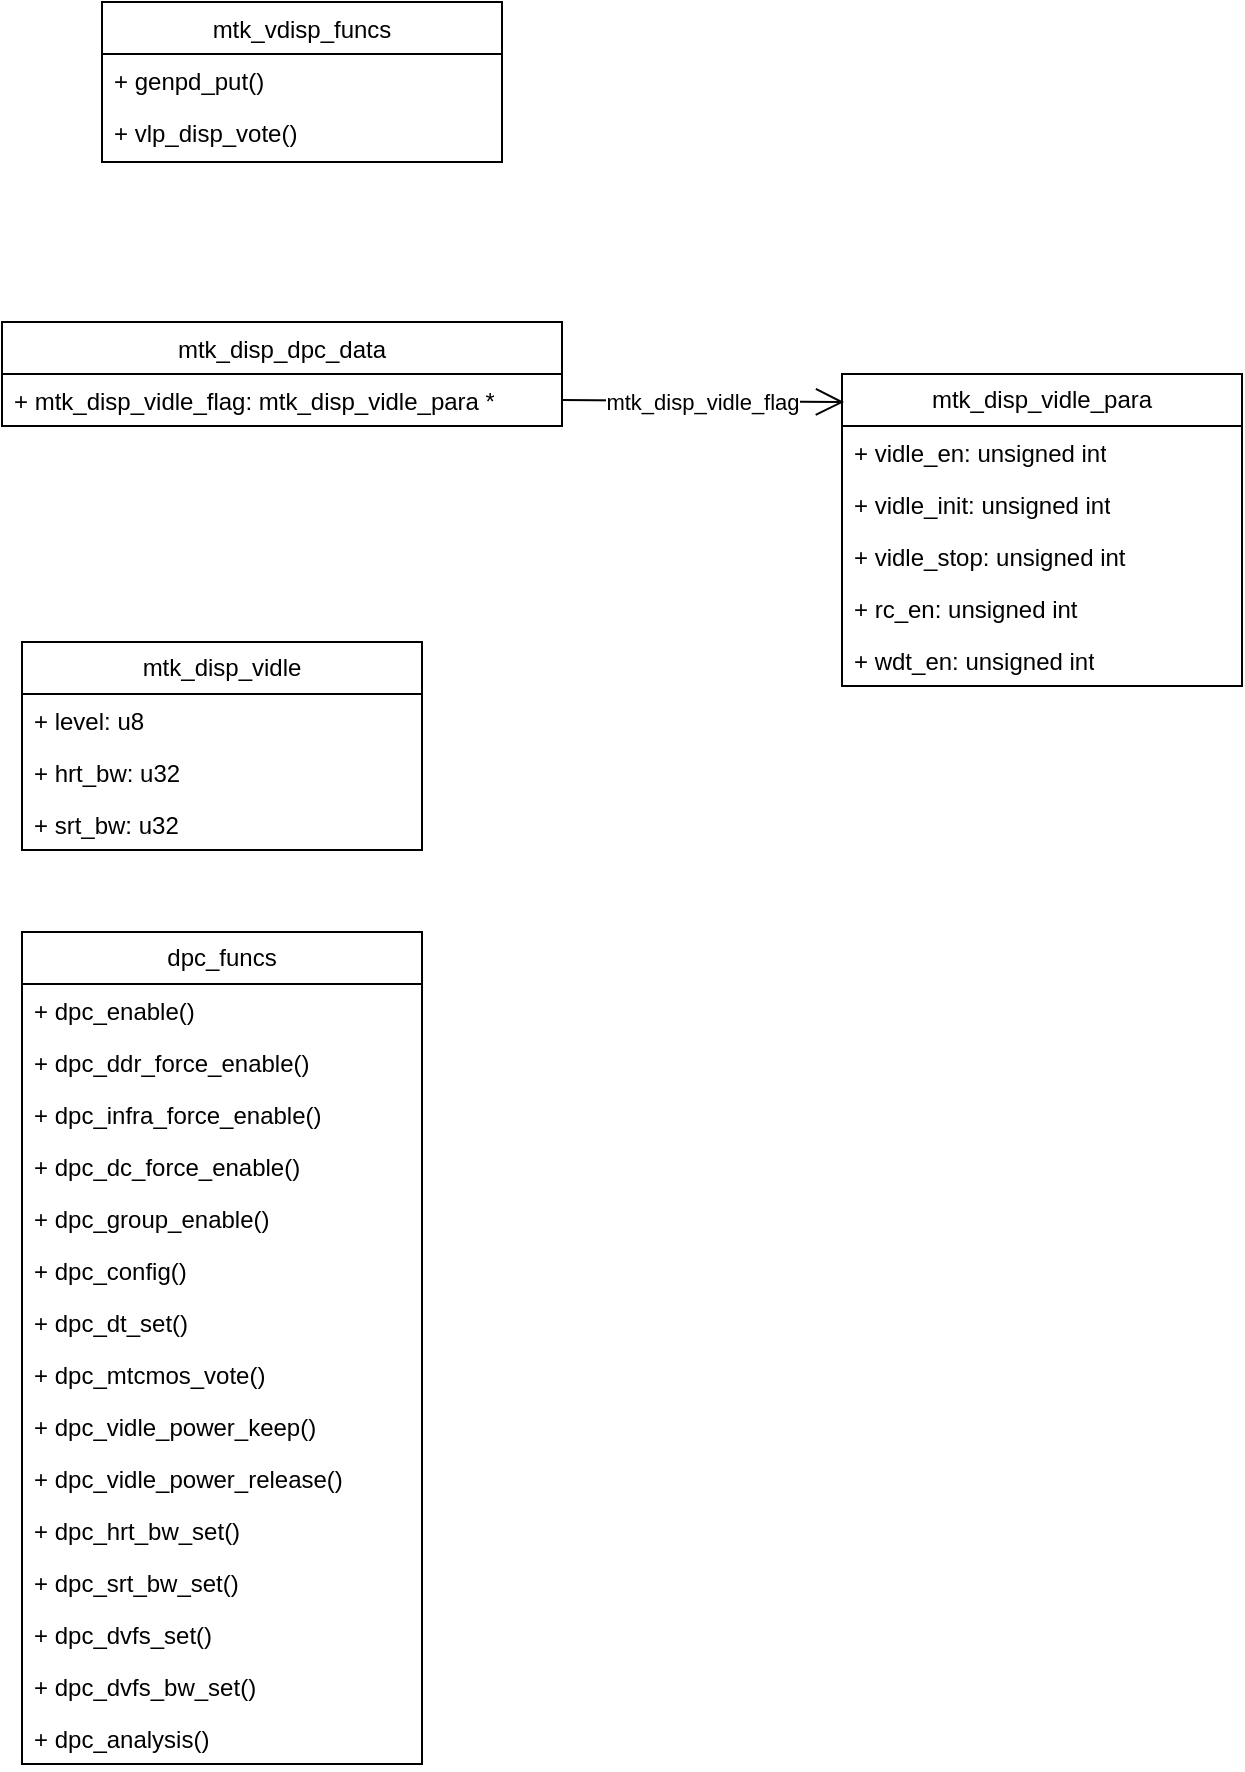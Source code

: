 <mxfile version="21.6.8" type="github">
  <diagram id="C5RBs43oDa-KdzZeNtuy" name="Page-1">
    <mxGraphModel dx="1434" dy="803" grid="1" gridSize="10" guides="1" tooltips="1" connect="1" arrows="1" fold="1" page="1" pageScale="1" pageWidth="827" pageHeight="1169" math="0" shadow="0">
      <root>
        <mxCell id="WIyWlLk6GJQsqaUBKTNV-0" />
        <mxCell id="WIyWlLk6GJQsqaUBKTNV-1" parent="WIyWlLk6GJQsqaUBKTNV-0" />
        <mxCell id="zkfFHV4jXpPFQw0GAbJ--0" value="mtk_vdisp_funcs" style="swimlane;fontStyle=0;align=center;verticalAlign=top;childLayout=stackLayout;horizontal=1;startSize=26;horizontalStack=0;resizeParent=1;resizeLast=0;collapsible=1;marginBottom=0;rounded=0;shadow=0;strokeWidth=1;" parent="WIyWlLk6GJQsqaUBKTNV-1" vertex="1">
          <mxGeometry x="200" y="120" width="200" height="80" as="geometry">
            <mxRectangle x="230" y="140" width="160" height="26" as="alternateBounds" />
          </mxGeometry>
        </mxCell>
        <mxCell id="zkfFHV4jXpPFQw0GAbJ--1" value="+ genpd_put()" style="text;align=left;verticalAlign=top;spacingLeft=4;spacingRight=4;overflow=hidden;rotatable=0;points=[[0,0.5],[1,0.5]];portConstraint=eastwest;" parent="zkfFHV4jXpPFQw0GAbJ--0" vertex="1">
          <mxGeometry y="26" width="200" height="26" as="geometry" />
        </mxCell>
        <mxCell id="zkfFHV4jXpPFQw0GAbJ--2" value="+ vlp_disp_vote()" style="text;align=left;verticalAlign=top;spacingLeft=4;spacingRight=4;overflow=hidden;rotatable=0;points=[[0,0.5],[1,0.5]];portConstraint=eastwest;rounded=0;shadow=0;html=0;" parent="zkfFHV4jXpPFQw0GAbJ--0" vertex="1">
          <mxGeometry y="52" width="200" height="26" as="geometry" />
        </mxCell>
        <mxCell id="QdMTKsyvMWbCj7Msdh31-0" value="&lt;span style=&quot;font-weight: normal;&quot;&gt;mtk_disp_dpc_data&lt;/span&gt;" style="swimlane;fontStyle=1;align=center;verticalAlign=top;childLayout=stackLayout;horizontal=1;startSize=26;horizontalStack=0;resizeParent=1;resizeParentMax=0;resizeLast=0;collapsible=1;marginBottom=0;whiteSpace=wrap;html=1;" vertex="1" parent="WIyWlLk6GJQsqaUBKTNV-1">
          <mxGeometry x="150" y="280" width="280" height="52" as="geometry" />
        </mxCell>
        <mxCell id="QdMTKsyvMWbCj7Msdh31-1" value="+ mtk_disp_vidle_flag: mtk_disp_vidle_para *" style="text;strokeColor=none;fillColor=none;align=left;verticalAlign=top;spacingLeft=4;spacingRight=4;overflow=hidden;rotatable=0;points=[[0,0.5],[1,0.5]];portConstraint=eastwest;whiteSpace=wrap;html=1;" vertex="1" parent="QdMTKsyvMWbCj7Msdh31-0">
          <mxGeometry y="26" width="280" height="26" as="geometry" />
        </mxCell>
        <mxCell id="QdMTKsyvMWbCj7Msdh31-4" value="mtk_disp_vidle_para" style="swimlane;fontStyle=0;childLayout=stackLayout;horizontal=1;startSize=26;fillColor=none;horizontalStack=0;resizeParent=1;resizeParentMax=0;resizeLast=0;collapsible=1;marginBottom=0;whiteSpace=wrap;html=1;" vertex="1" parent="WIyWlLk6GJQsqaUBKTNV-1">
          <mxGeometry x="570" y="306" width="200" height="156" as="geometry" />
        </mxCell>
        <mxCell id="QdMTKsyvMWbCj7Msdh31-5" value="+ vidle_en: unsigned int" style="text;strokeColor=none;fillColor=none;align=left;verticalAlign=top;spacingLeft=4;spacingRight=4;overflow=hidden;rotatable=0;points=[[0,0.5],[1,0.5]];portConstraint=eastwest;whiteSpace=wrap;html=1;" vertex="1" parent="QdMTKsyvMWbCj7Msdh31-4">
          <mxGeometry y="26" width="200" height="26" as="geometry" />
        </mxCell>
        <mxCell id="QdMTKsyvMWbCj7Msdh31-6" value="+ vidle_init: unsigned int" style="text;strokeColor=none;fillColor=none;align=left;verticalAlign=top;spacingLeft=4;spacingRight=4;overflow=hidden;rotatable=0;points=[[0,0.5],[1,0.5]];portConstraint=eastwest;whiteSpace=wrap;html=1;" vertex="1" parent="QdMTKsyvMWbCj7Msdh31-4">
          <mxGeometry y="52" width="200" height="26" as="geometry" />
        </mxCell>
        <mxCell id="QdMTKsyvMWbCj7Msdh31-7" value="+ vidle_stop: unsigned int" style="text;strokeColor=none;fillColor=none;align=left;verticalAlign=top;spacingLeft=4;spacingRight=4;overflow=hidden;rotatable=0;points=[[0,0.5],[1,0.5]];portConstraint=eastwest;whiteSpace=wrap;html=1;" vertex="1" parent="QdMTKsyvMWbCj7Msdh31-4">
          <mxGeometry y="78" width="200" height="26" as="geometry" />
        </mxCell>
        <mxCell id="QdMTKsyvMWbCj7Msdh31-8" value="+ rc_en: unsigned int" style="text;strokeColor=none;fillColor=none;align=left;verticalAlign=top;spacingLeft=4;spacingRight=4;overflow=hidden;rotatable=0;points=[[0,0.5],[1,0.5]];portConstraint=eastwest;whiteSpace=wrap;html=1;" vertex="1" parent="QdMTKsyvMWbCj7Msdh31-4">
          <mxGeometry y="104" width="200" height="26" as="geometry" />
        </mxCell>
        <mxCell id="QdMTKsyvMWbCj7Msdh31-9" value="+ wdt_en: unsigned int" style="text;strokeColor=none;fillColor=none;align=left;verticalAlign=top;spacingLeft=4;spacingRight=4;overflow=hidden;rotatable=0;points=[[0,0.5],[1,0.5]];portConstraint=eastwest;whiteSpace=wrap;html=1;" vertex="1" parent="QdMTKsyvMWbCj7Msdh31-4">
          <mxGeometry y="130" width="200" height="26" as="geometry" />
        </mxCell>
        <mxCell id="QdMTKsyvMWbCj7Msdh31-10" value="" style="endArrow=open;endFill=1;endSize=12;html=1;rounded=0;exitX=1;exitY=0.5;exitDx=0;exitDy=0;entryX=0.005;entryY=0.09;entryDx=0;entryDy=0;entryPerimeter=0;" edge="1" parent="WIyWlLk6GJQsqaUBKTNV-1" source="QdMTKsyvMWbCj7Msdh31-1" target="QdMTKsyvMWbCj7Msdh31-4">
          <mxGeometry width="160" relative="1" as="geometry">
            <mxPoint x="460" y="530" as="sourcePoint" />
            <mxPoint x="620" y="530" as="targetPoint" />
          </mxGeometry>
        </mxCell>
        <mxCell id="QdMTKsyvMWbCj7Msdh31-31" value="mtk_disp_vidle_flag" style="edgeLabel;html=1;align=center;verticalAlign=middle;resizable=0;points=[];" vertex="1" connectable="0" parent="QdMTKsyvMWbCj7Msdh31-10">
          <mxGeometry x="-0.191" y="-3" relative="1" as="geometry">
            <mxPoint x="13" y="-3" as="offset" />
          </mxGeometry>
        </mxCell>
        <mxCell id="QdMTKsyvMWbCj7Msdh31-11" value="mtk_disp_vidle" style="swimlane;fontStyle=0;childLayout=stackLayout;horizontal=1;startSize=26;fillColor=none;horizontalStack=0;resizeParent=1;resizeParentMax=0;resizeLast=0;collapsible=1;marginBottom=0;whiteSpace=wrap;html=1;" vertex="1" parent="WIyWlLk6GJQsqaUBKTNV-1">
          <mxGeometry x="160" y="440" width="200" height="104" as="geometry" />
        </mxCell>
        <mxCell id="QdMTKsyvMWbCj7Msdh31-12" value="+ level: u8" style="text;strokeColor=none;fillColor=none;align=left;verticalAlign=top;spacingLeft=4;spacingRight=4;overflow=hidden;rotatable=0;points=[[0,0.5],[1,0.5]];portConstraint=eastwest;whiteSpace=wrap;html=1;" vertex="1" parent="QdMTKsyvMWbCj7Msdh31-11">
          <mxGeometry y="26" width="200" height="26" as="geometry" />
        </mxCell>
        <mxCell id="QdMTKsyvMWbCj7Msdh31-13" value="+ hrt_bw: u32" style="text;strokeColor=none;fillColor=none;align=left;verticalAlign=top;spacingLeft=4;spacingRight=4;overflow=hidden;rotatable=0;points=[[0,0.5],[1,0.5]];portConstraint=eastwest;whiteSpace=wrap;html=1;" vertex="1" parent="QdMTKsyvMWbCj7Msdh31-11">
          <mxGeometry y="52" width="200" height="26" as="geometry" />
        </mxCell>
        <mxCell id="QdMTKsyvMWbCj7Msdh31-14" value="+ srt_bw: u32" style="text;strokeColor=none;fillColor=none;align=left;verticalAlign=top;spacingLeft=4;spacingRight=4;overflow=hidden;rotatable=0;points=[[0,0.5],[1,0.5]];portConstraint=eastwest;whiteSpace=wrap;html=1;" vertex="1" parent="QdMTKsyvMWbCj7Msdh31-11">
          <mxGeometry y="78" width="200" height="26" as="geometry" />
        </mxCell>
        <mxCell id="QdMTKsyvMWbCj7Msdh31-15" value="dpc_funcs" style="swimlane;fontStyle=0;childLayout=stackLayout;horizontal=1;startSize=26;fillColor=none;horizontalStack=0;resizeParent=1;resizeParentMax=0;resizeLast=0;collapsible=1;marginBottom=0;whiteSpace=wrap;html=1;" vertex="1" parent="WIyWlLk6GJQsqaUBKTNV-1">
          <mxGeometry x="160" y="585" width="200" height="416" as="geometry" />
        </mxCell>
        <mxCell id="QdMTKsyvMWbCj7Msdh31-16" value="+ dpc_enable()" style="text;strokeColor=none;fillColor=none;align=left;verticalAlign=top;spacingLeft=4;spacingRight=4;overflow=hidden;rotatable=0;points=[[0,0.5],[1,0.5]];portConstraint=eastwest;whiteSpace=wrap;html=1;" vertex="1" parent="QdMTKsyvMWbCj7Msdh31-15">
          <mxGeometry y="26" width="200" height="26" as="geometry" />
        </mxCell>
        <mxCell id="QdMTKsyvMWbCj7Msdh31-25" value="+ dpc_ddr_force_enable()" style="text;strokeColor=none;fillColor=none;align=left;verticalAlign=top;spacingLeft=4;spacingRight=4;overflow=hidden;rotatable=0;points=[[0,0.5],[1,0.5]];portConstraint=eastwest;whiteSpace=wrap;html=1;" vertex="1" parent="QdMTKsyvMWbCj7Msdh31-15">
          <mxGeometry y="52" width="200" height="26" as="geometry" />
        </mxCell>
        <mxCell id="QdMTKsyvMWbCj7Msdh31-30" value="+ dpc_infra_force_enable()" style="text;strokeColor=none;fillColor=none;align=left;verticalAlign=top;spacingLeft=4;spacingRight=4;overflow=hidden;rotatable=0;points=[[0,0.5],[1,0.5]];portConstraint=eastwest;whiteSpace=wrap;html=1;" vertex="1" parent="QdMTKsyvMWbCj7Msdh31-15">
          <mxGeometry y="78" width="200" height="26" as="geometry" />
        </mxCell>
        <mxCell id="QdMTKsyvMWbCj7Msdh31-29" value="+ dpc_dc_force_enable()" style="text;strokeColor=none;fillColor=none;align=left;verticalAlign=top;spacingLeft=4;spacingRight=4;overflow=hidden;rotatable=0;points=[[0,0.5],[1,0.5]];portConstraint=eastwest;whiteSpace=wrap;html=1;" vertex="1" parent="QdMTKsyvMWbCj7Msdh31-15">
          <mxGeometry y="104" width="200" height="26" as="geometry" />
        </mxCell>
        <mxCell id="QdMTKsyvMWbCj7Msdh31-27" value="+ dpc_group_enable()" style="text;strokeColor=none;fillColor=none;align=left;verticalAlign=top;spacingLeft=4;spacingRight=4;overflow=hidden;rotatable=0;points=[[0,0.5],[1,0.5]];portConstraint=eastwest;whiteSpace=wrap;html=1;" vertex="1" parent="QdMTKsyvMWbCj7Msdh31-15">
          <mxGeometry y="130" width="200" height="26" as="geometry" />
        </mxCell>
        <mxCell id="QdMTKsyvMWbCj7Msdh31-28" value="+ dpc_config()" style="text;strokeColor=none;fillColor=none;align=left;verticalAlign=top;spacingLeft=4;spacingRight=4;overflow=hidden;rotatable=0;points=[[0,0.5],[1,0.5]];portConstraint=eastwest;whiteSpace=wrap;html=1;" vertex="1" parent="QdMTKsyvMWbCj7Msdh31-15">
          <mxGeometry y="156" width="200" height="26" as="geometry" />
        </mxCell>
        <mxCell id="QdMTKsyvMWbCj7Msdh31-17" value="+ dpc_dt_set()" style="text;strokeColor=none;fillColor=none;align=left;verticalAlign=top;spacingLeft=4;spacingRight=4;overflow=hidden;rotatable=0;points=[[0,0.5],[1,0.5]];portConstraint=eastwest;whiteSpace=wrap;html=1;" vertex="1" parent="QdMTKsyvMWbCj7Msdh31-15">
          <mxGeometry y="182" width="200" height="26" as="geometry" />
        </mxCell>
        <mxCell id="QdMTKsyvMWbCj7Msdh31-26" value="+ dpc_mtcmos_vote()" style="text;strokeColor=none;fillColor=none;align=left;verticalAlign=top;spacingLeft=4;spacingRight=4;overflow=hidden;rotatable=0;points=[[0,0.5],[1,0.5]];portConstraint=eastwest;whiteSpace=wrap;html=1;" vertex="1" parent="QdMTKsyvMWbCj7Msdh31-15">
          <mxGeometry y="208" width="200" height="26" as="geometry" />
        </mxCell>
        <mxCell id="QdMTKsyvMWbCj7Msdh31-23" value="+ dpc_vidle_power_keep()" style="text;strokeColor=none;fillColor=none;align=left;verticalAlign=top;spacingLeft=4;spacingRight=4;overflow=hidden;rotatable=0;points=[[0,0.5],[1,0.5]];portConstraint=eastwest;whiteSpace=wrap;html=1;" vertex="1" parent="QdMTKsyvMWbCj7Msdh31-15">
          <mxGeometry y="234" width="200" height="26" as="geometry" />
        </mxCell>
        <mxCell id="QdMTKsyvMWbCj7Msdh31-24" value="+ dpc_vidle_power_release()" style="text;strokeColor=none;fillColor=none;align=left;verticalAlign=top;spacingLeft=4;spacingRight=4;overflow=hidden;rotatable=0;points=[[0,0.5],[1,0.5]];portConstraint=eastwest;whiteSpace=wrap;html=1;" vertex="1" parent="QdMTKsyvMWbCj7Msdh31-15">
          <mxGeometry y="260" width="200" height="26" as="geometry" />
        </mxCell>
        <mxCell id="QdMTKsyvMWbCj7Msdh31-22" value="+ dpc_hrt_bw_set()" style="text;strokeColor=none;fillColor=none;align=left;verticalAlign=top;spacingLeft=4;spacingRight=4;overflow=hidden;rotatable=0;points=[[0,0.5],[1,0.5]];portConstraint=eastwest;whiteSpace=wrap;html=1;" vertex="1" parent="QdMTKsyvMWbCj7Msdh31-15">
          <mxGeometry y="286" width="200" height="26" as="geometry" />
        </mxCell>
        <mxCell id="QdMTKsyvMWbCj7Msdh31-19" value="+ dpc_srt_bw_set()" style="text;strokeColor=none;fillColor=none;align=left;verticalAlign=top;spacingLeft=4;spacingRight=4;overflow=hidden;rotatable=0;points=[[0,0.5],[1,0.5]];portConstraint=eastwest;whiteSpace=wrap;html=1;" vertex="1" parent="QdMTKsyvMWbCj7Msdh31-15">
          <mxGeometry y="312" width="200" height="26" as="geometry" />
        </mxCell>
        <mxCell id="QdMTKsyvMWbCj7Msdh31-21" value="+ dpc_dvfs_set()" style="text;strokeColor=none;fillColor=none;align=left;verticalAlign=top;spacingLeft=4;spacingRight=4;overflow=hidden;rotatable=0;points=[[0,0.5],[1,0.5]];portConstraint=eastwest;whiteSpace=wrap;html=1;" vertex="1" parent="QdMTKsyvMWbCj7Msdh31-15">
          <mxGeometry y="338" width="200" height="26" as="geometry" />
        </mxCell>
        <mxCell id="QdMTKsyvMWbCj7Msdh31-20" value="+ dpc_dvfs_bw_set()" style="text;strokeColor=none;fillColor=none;align=left;verticalAlign=top;spacingLeft=4;spacingRight=4;overflow=hidden;rotatable=0;points=[[0,0.5],[1,0.5]];portConstraint=eastwest;whiteSpace=wrap;html=1;" vertex="1" parent="QdMTKsyvMWbCj7Msdh31-15">
          <mxGeometry y="364" width="200" height="26" as="geometry" />
        </mxCell>
        <mxCell id="QdMTKsyvMWbCj7Msdh31-18" value="+ dpc_analysis()" style="text;strokeColor=none;fillColor=none;align=left;verticalAlign=top;spacingLeft=4;spacingRight=4;overflow=hidden;rotatable=0;points=[[0,0.5],[1,0.5]];portConstraint=eastwest;whiteSpace=wrap;html=1;" vertex="1" parent="QdMTKsyvMWbCj7Msdh31-15">
          <mxGeometry y="390" width="200" height="26" as="geometry" />
        </mxCell>
      </root>
    </mxGraphModel>
  </diagram>
</mxfile>
